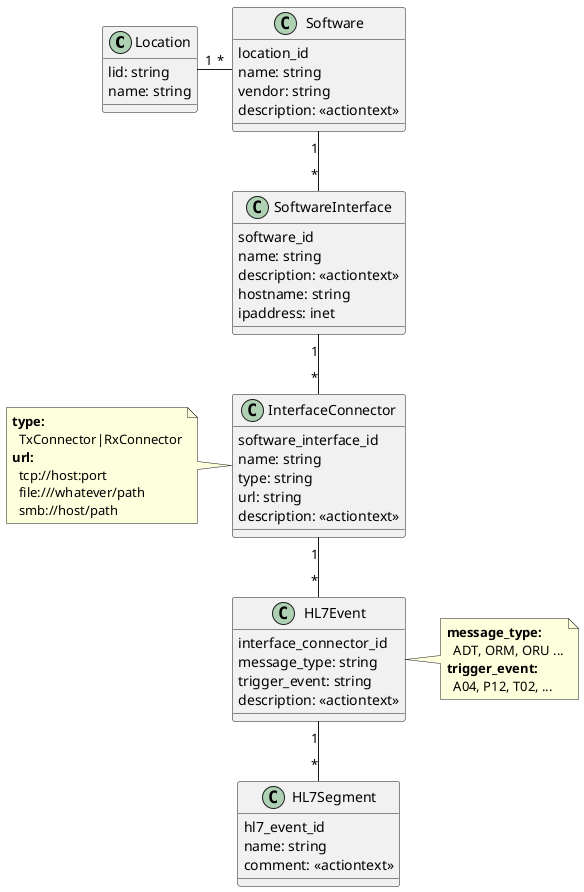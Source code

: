 @startuml

'skinparam nodesep 60

skinparam interface {
  padding 100
}

class Location {
  lid: string
  name: string
}

class Software {
  location_id
  name: string
  vendor: string
  description: <<actiontext>>
}

class SoftwareInterface {
  software_id
  name: string
  description: <<actiontext>>
  hostname: string
  ipaddress: inet
}

class InterfaceConnector {
  software_interface_id
  name: string
  type: string
  url: string
  description: <<actiontext>>
}

note left of InterfaceConnector
**type:**
  TxConnector|RxConnector
**url:**
  tcp://host:port
  file:///whatever/path
  smb://host/path
end note


class HL7Event {
  interface_connector_id
  message_type: string
  trigger_event: string
  description: <<actiontext>>
}

note right of HL7Event
**message_type:**
  ADT, ORM, ORU ...
**trigger_event:**
  A04, P12, T02, ...
end note

Class HL7Segment {
  hl7_event_id
  name: string
  comment: <<actiontext>>
}

Location "1" - "*" Software
Software "1" -- "*" SoftwareInterface
SoftwareInterface "1" -- "*" InterfaceConnector

InterfaceConnector "1" -- "*" HL7Event
HL7Event "1" -- "*" HL7Segment

@enduml
